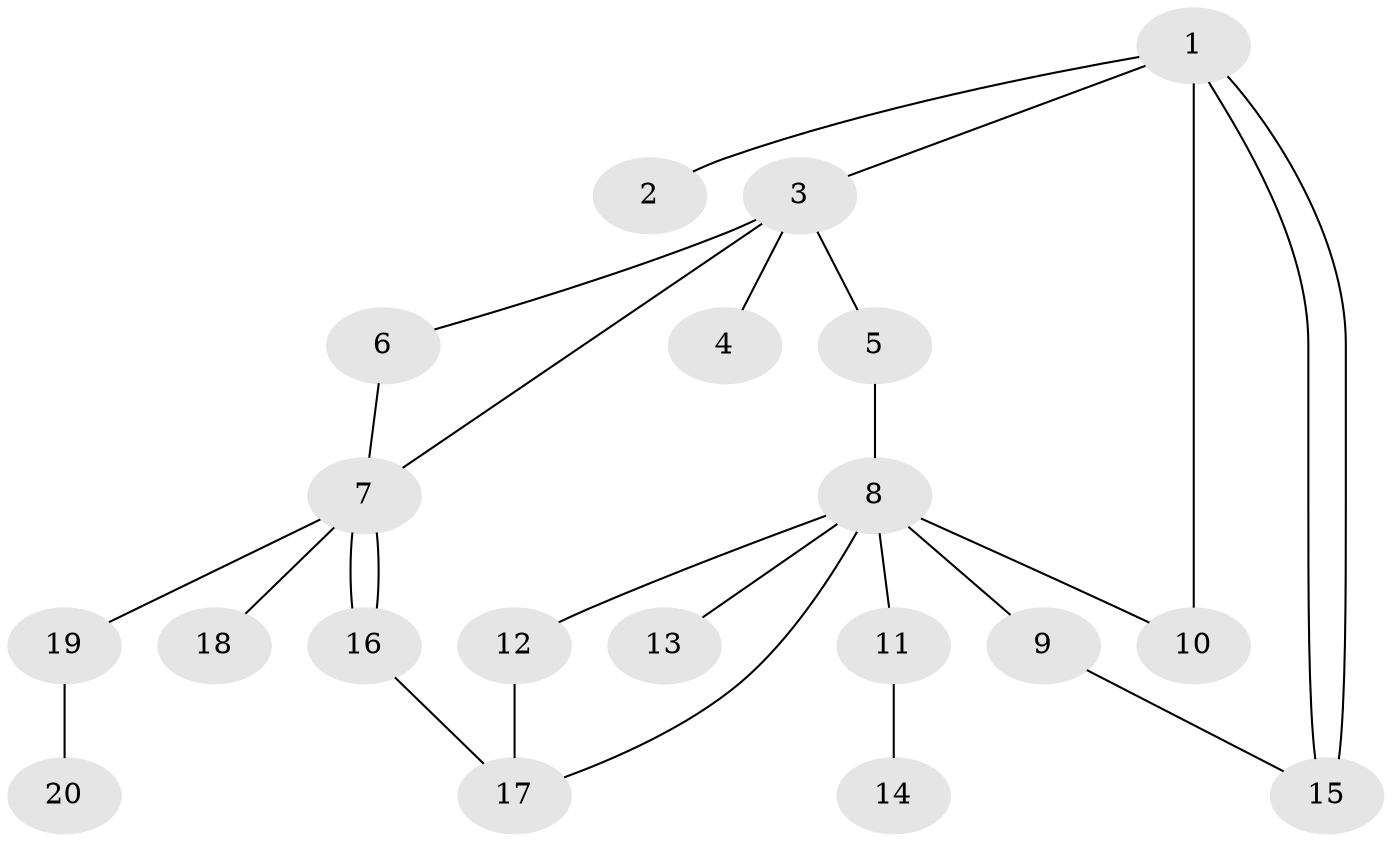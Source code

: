 // Generated by graph-tools (version 1.1) at 2025/46/02/15/25 05:46:28]
// undirected, 20 vertices, 26 edges
graph export_dot {
graph [start="1"]
  node [color=gray90,style=filled];
  1;
  2;
  3;
  4;
  5;
  6;
  7;
  8;
  9;
  10;
  11;
  12;
  13;
  14;
  15;
  16;
  17;
  18;
  19;
  20;
  1 -- 2;
  1 -- 3;
  1 -- 10;
  1 -- 15;
  1 -- 15;
  3 -- 4;
  3 -- 5;
  3 -- 6;
  3 -- 7;
  5 -- 8;
  6 -- 7;
  7 -- 16;
  7 -- 16;
  7 -- 18;
  7 -- 19;
  8 -- 9;
  8 -- 10;
  8 -- 11;
  8 -- 12;
  8 -- 13;
  8 -- 17;
  9 -- 15;
  11 -- 14;
  12 -- 17;
  16 -- 17;
  19 -- 20;
}
